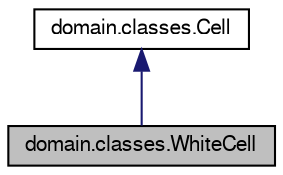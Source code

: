 digraph "domain.classes.WhiteCell"
{
 // LATEX_PDF_SIZE
  edge [fontname="FreeSans",fontsize="10",labelfontname="FreeSans",labelfontsize="10"];
  node [fontname="FreeSans",fontsize="10",shape=record];
  Node1 [label="domain.classes.WhiteCell",height=0.2,width=0.4,color="black", fillcolor="grey75", style="filled", fontcolor="black",tooltip="Clase WhiteCell que identifica y contiene los atributos necesarios de una celda blanca."];
  Node2 -> Node1 [dir="back",color="midnightblue",fontsize="10",style="solid",fontname="FreeSans"];
  Node2 [label="domain.classes.Cell",height=0.2,width=0.4,color="black", fillcolor="white", style="filled",URL="$classdomain_1_1classes_1_1_cell.html",tooltip="Clase Cell que contiene los métodos necesarios para cualquier tipo de Celda."];
}
